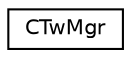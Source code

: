 digraph "Graphical Class Hierarchy"
{
  edge [fontname="Helvetica",fontsize="10",labelfontname="Helvetica",labelfontsize="10"];
  node [fontname="Helvetica",fontsize="10",shape=record];
  rankdir="LR";
  Node1 [label="CTwMgr",height=0.2,width=0.4,color="black", fillcolor="white", style="filled",URL="$struct_c_tw_mgr.html"];
}

